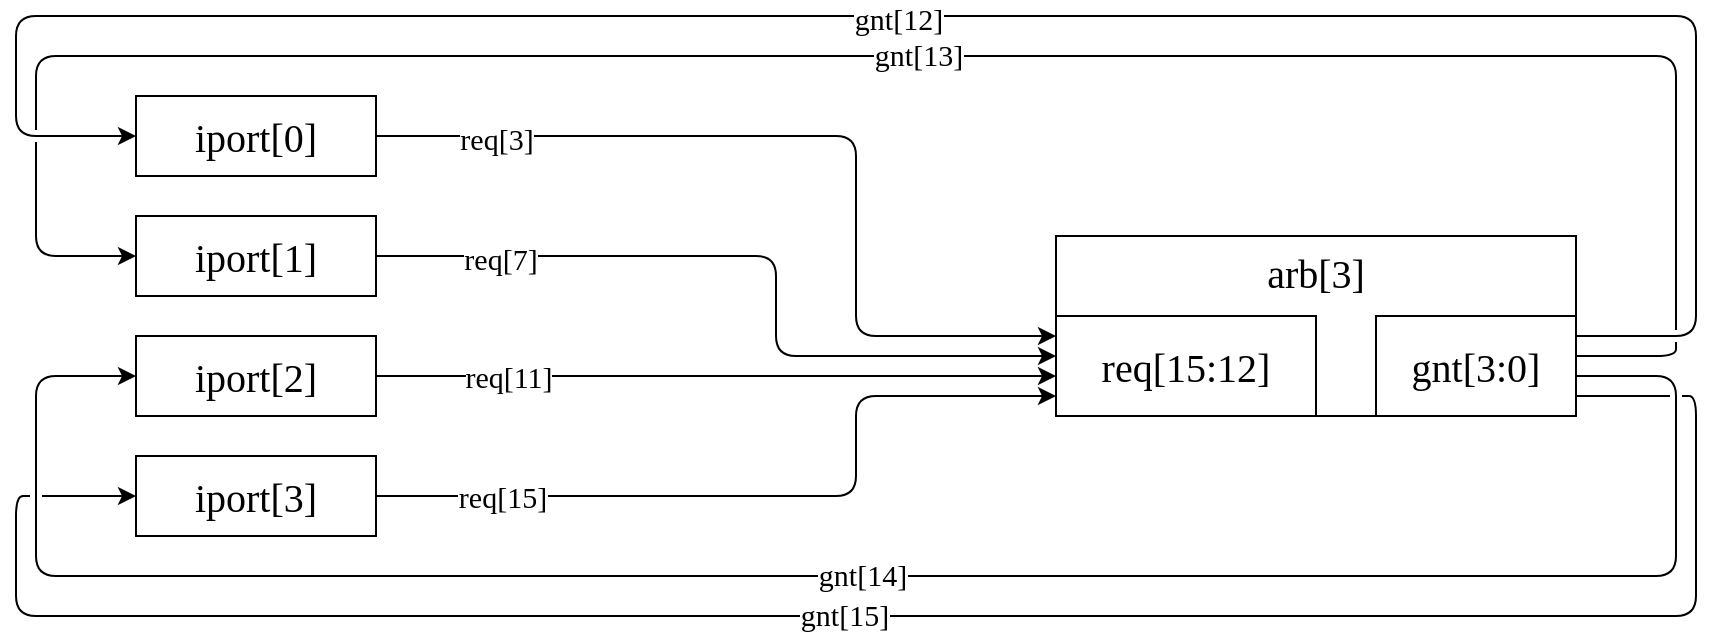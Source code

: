 <mxfile>
    <diagram id="8JqFPpag0pQdELvoUVvO" name="第 1 页">
        <mxGraphModel dx="796" dy="633" grid="1" gridSize="10" guides="1" tooltips="1" connect="1" arrows="1" fold="1" page="1" pageScale="1" pageWidth="1200" pageHeight="1920" math="0" shadow="0">
            <root>
                <mxCell id="0"/>
                <mxCell id="1" parent="0"/>
                <mxCell id="2" value="iport[0]" style="rounded=0;whiteSpace=wrap;html=1;hachureGap=4;fontFamily=Verdana;fontSize=20;points=[[0,0,0,0,0],[0,0.25,0,0,0],[0,0.5,0,0,0],[0,0.75,0,0,0],[0,1,0,0,0],[0.25,0,0,0,0],[0.25,1,0,0,0],[0.5,0,0,0,0],[0.5,1,0,0,0],[0.75,0,0,0,0],[0.75,1,0,0,0],[1,0,0,0,0],[1,0.33,0,0,0],[1,0.5,0,0,0],[1,0.66,0,0,0],[1,1,0,0,0]];" vertex="1" parent="1">
                    <mxGeometry x="200" y="180" width="120" height="40" as="geometry"/>
                </mxCell>
                <mxCell id="6" value="arb[3]" style="rounded=0;whiteSpace=wrap;html=1;hachureGap=4;fontFamily=Verdana;fontSize=20;verticalAlign=top;" vertex="1" parent="1">
                    <mxGeometry x="660" y="250" width="260" height="90" as="geometry"/>
                </mxCell>
                <mxCell id="49" style="edgeStyle=orthogonalEdgeStyle;rounded=1;sketch=0;hachureGap=4;jiggle=2;curveFitting=1;jumpStyle=gap;html=1;exitX=1;exitY=0.5;exitDx=0;exitDy=0;exitPerimeter=0;entryX=0;entryY=0.4;entryDx=0;entryDy=0;entryPerimeter=0;strokeColor=default;fontFamily=Verdana;fontSize=15;" edge="1" parent="1" source="28" target="41">
                    <mxGeometry relative="1" as="geometry">
                        <Array as="points">
                            <mxPoint x="520" y="260"/>
                            <mxPoint x="520" y="310"/>
                        </Array>
                    </mxGeometry>
                </mxCell>
                <mxCell id="72" value="req[7]" style="edgeLabel;html=1;align=center;verticalAlign=middle;resizable=0;points=[];fontSize=15;fontFamily=Verdana;" vertex="1" connectable="0" parent="49">
                    <mxGeometry x="-0.789" y="-1" relative="1" as="geometry">
                        <mxPoint x="21" as="offset"/>
                    </mxGeometry>
                </mxCell>
                <mxCell id="28" value="iport[1]" style="rounded=0;whiteSpace=wrap;html=1;hachureGap=4;fontFamily=Verdana;fontSize=20;points=[[0,0,0,0,0],[0,0.25,0,0,0],[0,0.5,0,0,0],[0,0.75,0,0,0],[0,1,0,0,0],[0.25,0,0,0,0],[0.25,1,0,0,0],[0.5,0,0,0,0],[0.5,1,0,0,0],[0.75,0,0,0,0],[0.75,1,0,0,0],[1,0,0,0,0],[1,0.33,0,0,0],[1,0.5,0,0,0],[1,0.66,0,0,0],[1,1,0,0,0]];" vertex="1" parent="1">
                    <mxGeometry x="200" y="240" width="120" height="40" as="geometry"/>
                </mxCell>
                <mxCell id="50" style="edgeStyle=orthogonalEdgeStyle;rounded=1;sketch=0;hachureGap=4;jiggle=2;curveFitting=1;jumpStyle=gap;html=1;entryX=0;entryY=0.6;entryDx=0;entryDy=0;entryPerimeter=0;strokeColor=default;fontFamily=Verdana;fontSize=15;exitX=1;exitY=0.5;exitDx=0;exitDy=0;exitPerimeter=0;" edge="1" parent="1" source="29" target="41">
                    <mxGeometry relative="1" as="geometry">
                        <mxPoint x="360" y="340" as="sourcePoint"/>
                        <Array as="points">
                            <mxPoint x="660" y="320"/>
                        </Array>
                    </mxGeometry>
                </mxCell>
                <mxCell id="60" value="req[11]" style="edgeLabel;html=1;align=center;verticalAlign=middle;resizable=0;points=[];fontSize=15;fontFamily=Verdana;" vertex="1" connectable="0" parent="50">
                    <mxGeometry x="-0.688" relative="1" as="geometry">
                        <mxPoint x="13" as="offset"/>
                    </mxGeometry>
                </mxCell>
                <mxCell id="29" value="iport[2]" style="rounded=0;whiteSpace=wrap;html=1;hachureGap=4;fontFamily=Verdana;fontSize=20;points=[[0,0,0,0,0],[0,0.25,0,0,0],[0,0.5,0,0,0],[0,0.75,0,0,0],[0,1,0,0,0],[0.25,0,0,0,0],[0.25,1,0,0,0],[0.5,0,0,0,0],[0.5,1,0,0,0],[0.75,0,0,0,0],[0.75,1,0,0,0],[1,0,0,0,0],[1,0.33,0,0,0],[1,0.5,0,0,0],[1,0.66,0,0,0],[1,1,0,0,0]];" vertex="1" parent="1">
                    <mxGeometry x="200" y="300" width="120" height="40" as="geometry"/>
                </mxCell>
                <mxCell id="51" style="edgeStyle=orthogonalEdgeStyle;rounded=1;sketch=0;hachureGap=4;jiggle=2;curveFitting=1;jumpStyle=gap;html=1;entryX=0;entryY=0.8;entryDx=0;entryDy=0;entryPerimeter=0;strokeColor=default;fontFamily=Verdana;fontSize=15;exitX=1;exitY=0.5;exitDx=0;exitDy=0;exitPerimeter=0;" edge="1" parent="1" source="30" target="41">
                    <mxGeometry relative="1" as="geometry">
                        <mxPoint x="340" y="370" as="sourcePoint"/>
                        <Array as="points">
                            <mxPoint x="560" y="380"/>
                            <mxPoint x="560" y="330"/>
                        </Array>
                    </mxGeometry>
                </mxCell>
                <mxCell id="61" value="req[15]" style="edgeLabel;html=1;align=center;verticalAlign=middle;resizable=0;points=[];fontSize=15;fontFamily=Verdana;" vertex="1" connectable="0" parent="51">
                    <mxGeometry x="-0.771" relative="1" as="geometry">
                        <mxPoint x="18" as="offset"/>
                    </mxGeometry>
                </mxCell>
                <mxCell id="30" value="iport[3]" style="rounded=0;whiteSpace=wrap;html=1;hachureGap=4;fontFamily=Verdana;fontSize=20;points=[[0,0,0,0,0],[0,0.25,0,0,0],[0,0.5,0,0,0],[0,0.75,0,0,0],[0,1,0,0,0],[0.25,0,0,0,0],[0.25,1,0,0,0],[0.5,0,0,0,0],[0.5,1,0,0,0],[0.75,0,0,0,0],[0.75,1,0,0,0],[1,0,0,0,0],[1,0.33,0,0,0],[1,0.5,0,0,0],[1,0.66,0,0,0],[1,1,0,0,0]];" vertex="1" parent="1">
                    <mxGeometry x="200" y="360" width="120" height="40" as="geometry"/>
                </mxCell>
                <mxCell id="41" value="req[15:12]" style="rounded=0;whiteSpace=wrap;html=1;hachureGap=4;fontFamily=Verdana;fontSize=20;points=[[0,0,0,0,0],[0,0.2,0,0,0],[0,0.4,0,0,0],[0,0.6,0,0,0],[0,0.8,0,0,0],[0,1,0,0,0],[0.25,0,0,0,0],[0.25,1,0,0,0],[0.5,0,0,0,0],[0.5,1,0,0,0],[0.75,0,0,0,0],[0.75,1,0,0,0],[1,0,0,0,0],[1,0.26,0,0,0],[1,0.5,0,0,0],[1,0.76,0,0,0],[1,1,0,0,0]];" vertex="1" parent="1">
                    <mxGeometry x="660" y="290" width="130" height="50" as="geometry"/>
                </mxCell>
                <mxCell id="54" style="edgeStyle=orthogonalEdgeStyle;rounded=1;sketch=0;hachureGap=4;jiggle=2;curveFitting=1;html=1;exitX=1;exitY=0.5;exitDx=0;exitDy=0;exitPerimeter=0;strokeColor=default;fontFamily=Verdana;fontSize=15;jumpStyle=gap;entryX=0;entryY=0.2;entryDx=0;entryDy=0;entryPerimeter=0;" edge="1" parent="1" source="2" target="41">
                    <mxGeometry relative="1" as="geometry">
                        <mxPoint x="320" y="189.69" as="sourcePoint"/>
                        <mxPoint x="560" y="210" as="targetPoint"/>
                        <Array as="points">
                            <mxPoint x="560" y="200"/>
                            <mxPoint x="560" y="300"/>
                            <mxPoint x="660" y="300"/>
                        </Array>
                    </mxGeometry>
                </mxCell>
                <mxCell id="58" value="req[3]" style="edgeLabel;html=1;align=center;verticalAlign=middle;resizable=0;points=[];fontSize=15;fontFamily=Verdana;" vertex="1" connectable="0" parent="54">
                    <mxGeometry x="-0.807" y="-1" relative="1" as="geometry">
                        <mxPoint x="17" as="offset"/>
                    </mxGeometry>
                </mxCell>
                <mxCell id="64" style="edgeStyle=orthogonalEdgeStyle;rounded=1;sketch=0;hachureGap=4;jiggle=2;curveFitting=1;jumpStyle=gap;html=1;exitX=0;exitY=0.8;exitDx=0;exitDy=0;exitPerimeter=0;entryX=0;entryY=0.5;entryDx=0;entryDy=0;entryPerimeter=0;strokeColor=default;fontFamily=Verdana;fontSize=15;" edge="1" parent="1" source="63" target="2">
                    <mxGeometry relative="1" as="geometry">
                        <Array as="points">
                            <mxPoint x="980" y="300"/>
                            <mxPoint x="980" y="140"/>
                            <mxPoint x="140" y="140"/>
                            <mxPoint x="140" y="200"/>
                        </Array>
                    </mxGeometry>
                </mxCell>
                <mxCell id="69" value="gnt[12]" style="edgeLabel;html=1;align=center;verticalAlign=middle;resizable=0;points=[];fontSize=15;fontFamily=Verdana;" vertex="1" connectable="0" parent="64">
                    <mxGeometry x="0.054" y="1" relative="1" as="geometry">
                        <mxPoint x="3" as="offset"/>
                    </mxGeometry>
                </mxCell>
                <mxCell id="65" style="edgeStyle=orthogonalEdgeStyle;rounded=1;sketch=0;hachureGap=4;jiggle=2;curveFitting=1;jumpStyle=gap;html=1;exitX=0;exitY=0.6;exitDx=0;exitDy=0;exitPerimeter=0;entryX=0;entryY=0.5;entryDx=0;entryDy=0;entryPerimeter=0;strokeColor=default;fontFamily=Verdana;fontSize=15;" edge="1" parent="1" source="63" target="28">
                    <mxGeometry relative="1" as="geometry">
                        <Array as="points">
                            <mxPoint x="970" y="310"/>
                            <mxPoint x="970" y="160"/>
                            <mxPoint x="150" y="160"/>
                            <mxPoint x="150" y="260"/>
                        </Array>
                    </mxGeometry>
                </mxCell>
                <mxCell id="68" value="gnt[13]" style="edgeLabel;html=1;align=center;verticalAlign=middle;resizable=0;points=[];fontSize=15;fontFamily=Verdana;" vertex="1" connectable="0" parent="65">
                    <mxGeometry x="-0.009" y="-1" relative="1" as="geometry">
                        <mxPoint as="offset"/>
                    </mxGeometry>
                </mxCell>
                <mxCell id="66" style="edgeStyle=orthogonalEdgeStyle;rounded=1;sketch=0;hachureGap=4;jiggle=2;curveFitting=1;jumpStyle=gap;html=1;exitX=0;exitY=0.4;exitDx=0;exitDy=0;exitPerimeter=0;entryX=0;entryY=0.5;entryDx=0;entryDy=0;entryPerimeter=0;strokeColor=default;fontFamily=Verdana;fontSize=15;" edge="1" parent="1" source="63" target="29">
                    <mxGeometry relative="1" as="geometry">
                        <Array as="points">
                            <mxPoint x="970" y="320"/>
                            <mxPoint x="970" y="420"/>
                            <mxPoint x="150" y="420"/>
                            <mxPoint x="150" y="320"/>
                        </Array>
                    </mxGeometry>
                </mxCell>
                <mxCell id="70" value="gnt[14]" style="edgeLabel;html=1;align=center;verticalAlign=middle;resizable=0;points=[];fontSize=15;fontFamily=Verdana;" vertex="1" connectable="0" parent="66">
                    <mxGeometry x="-0.005" y="-1" relative="1" as="geometry">
                        <mxPoint as="offset"/>
                    </mxGeometry>
                </mxCell>
                <mxCell id="67" style="edgeStyle=orthogonalEdgeStyle;rounded=1;sketch=0;hachureGap=4;jiggle=2;curveFitting=1;jumpStyle=gap;html=1;exitX=0;exitY=0.2;exitDx=0;exitDy=0;exitPerimeter=0;entryX=0;entryY=0.5;entryDx=0;entryDy=0;entryPerimeter=0;strokeColor=default;fontFamily=Verdana;fontSize=15;" edge="1" parent="1" source="63" target="30">
                    <mxGeometry relative="1" as="geometry">
                        <Array as="points">
                            <mxPoint x="980" y="330"/>
                            <mxPoint x="980" y="440"/>
                            <mxPoint x="140" y="440"/>
                            <mxPoint x="140" y="380"/>
                        </Array>
                    </mxGeometry>
                </mxCell>
                <mxCell id="71" value="gnt[15]" style="edgeLabel;html=1;align=center;verticalAlign=middle;resizable=0;points=[];fontSize=15;fontFamily=Verdana;" vertex="1" connectable="0" parent="67">
                    <mxGeometry x="0.059" y="-1" relative="1" as="geometry">
                        <mxPoint x="2" as="offset"/>
                    </mxGeometry>
                </mxCell>
                <mxCell id="63" value="gnt[3:0]" style="rounded=0;whiteSpace=wrap;html=1;hachureGap=4;fontFamily=Verdana;fontSize=20;points=[[0,0,0,0,0],[0,0.2,0,0,0],[0,0.4,0,0,0],[0,0.6,0,0,0],[0,0.8,0,0,0],[0,1,0,0,0],[0.25,0,0,0,0],[0.25,1,0,0,0],[0.5,0,0,0,0],[0.5,1,0,0,0],[0.75,0,0,0,0],[0.75,1,0,0,0],[1,0,0,0,0],[1,0.26,0,0,0],[1,0.5,0,0,0],[1,0.76,0,0,0],[1,1,0,0,0]];direction=west;" vertex="1" parent="1">
                    <mxGeometry x="820" y="290" width="100" height="50" as="geometry"/>
                </mxCell>
            </root>
        </mxGraphModel>
    </diagram>
</mxfile>